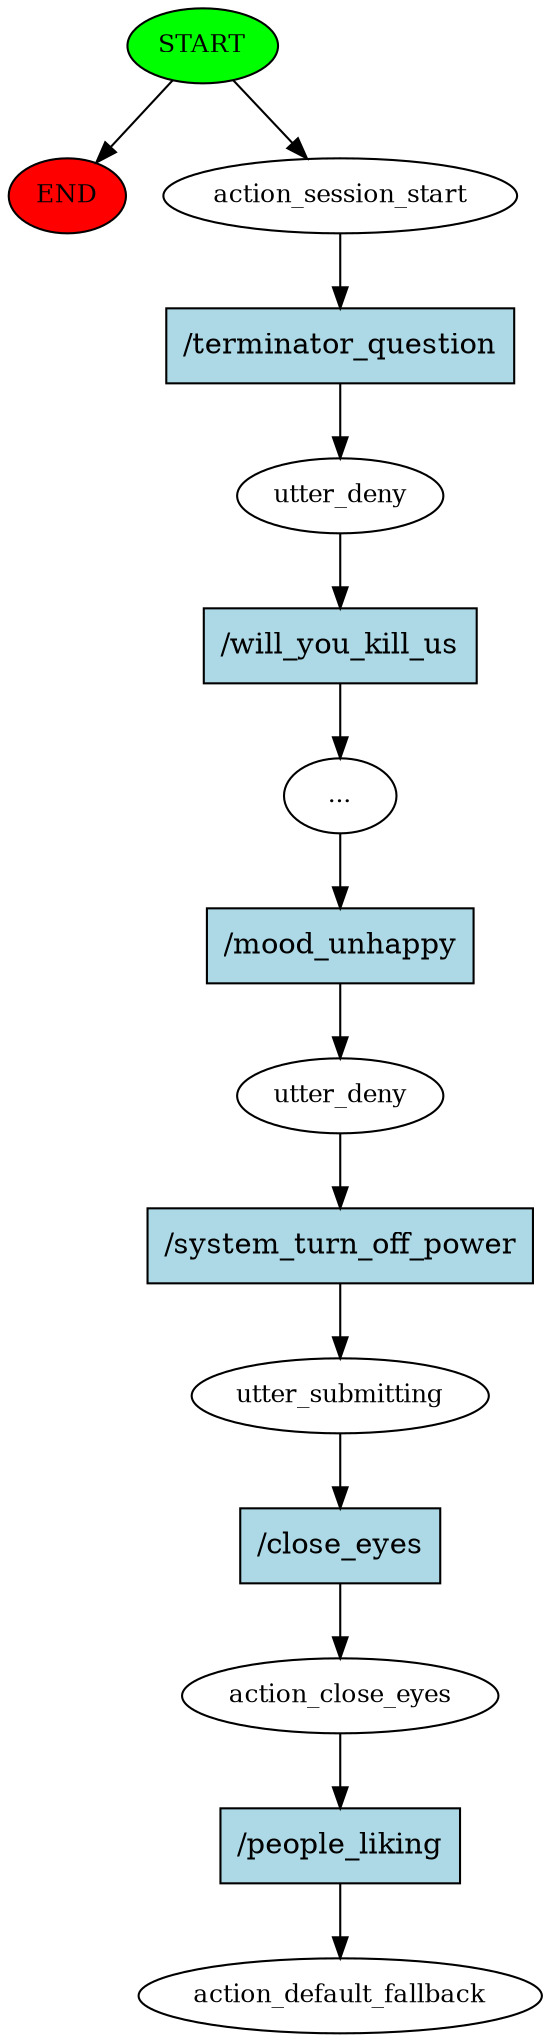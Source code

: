 digraph  {
0 [class="start active", fillcolor=green, fontsize=12, label=START, style=filled];
"-1" [class=end, fillcolor=red, fontsize=12, label=END, style=filled];
1 [class=active, fontsize=12, label=action_session_start];
2 [class=active, fontsize=12, label=utter_deny];
3 [class=active, fontsize=12, label="..."];
4 [class=active, fontsize=12, label=utter_deny];
5 [class=active, fontsize=12, label=utter_submitting];
6 [class=active, fontsize=12, label=action_close_eyes];
7 [class="dashed active", fontsize=12, label=action_default_fallback];
8 [class="intent active", fillcolor=lightblue, label="/terminator_question", shape=rect, style=filled];
9 [class="intent active", fillcolor=lightblue, label="/will_you_kill_us", shape=rect, style=filled];
10 [class="intent active", fillcolor=lightblue, label="/mood_unhappy", shape=rect, style=filled];
11 [class="intent active", fillcolor=lightblue, label="/system_turn_off_power", shape=rect, style=filled];
12 [class="intent active", fillcolor=lightblue, label="/close_eyes", shape=rect, style=filled];
13 [class="intent active", fillcolor=lightblue, label="/people_liking", shape=rect, style=filled];
0 -> "-1"  [class="", key=NONE, label=""];
0 -> 1  [class=active, key=NONE, label=""];
1 -> 8  [class=active, key=0];
2 -> 9  [class=active, key=0];
3 -> 10  [class=active, key=0];
4 -> 11  [class=active, key=0];
5 -> 12  [class=active, key=0];
6 -> 13  [class=active, key=0];
8 -> 2  [class=active, key=0];
9 -> 3  [class=active, key=0];
10 -> 4  [class=active, key=0];
11 -> 5  [class=active, key=0];
12 -> 6  [class=active, key=0];
13 -> 7  [class=active, key=0];
}
